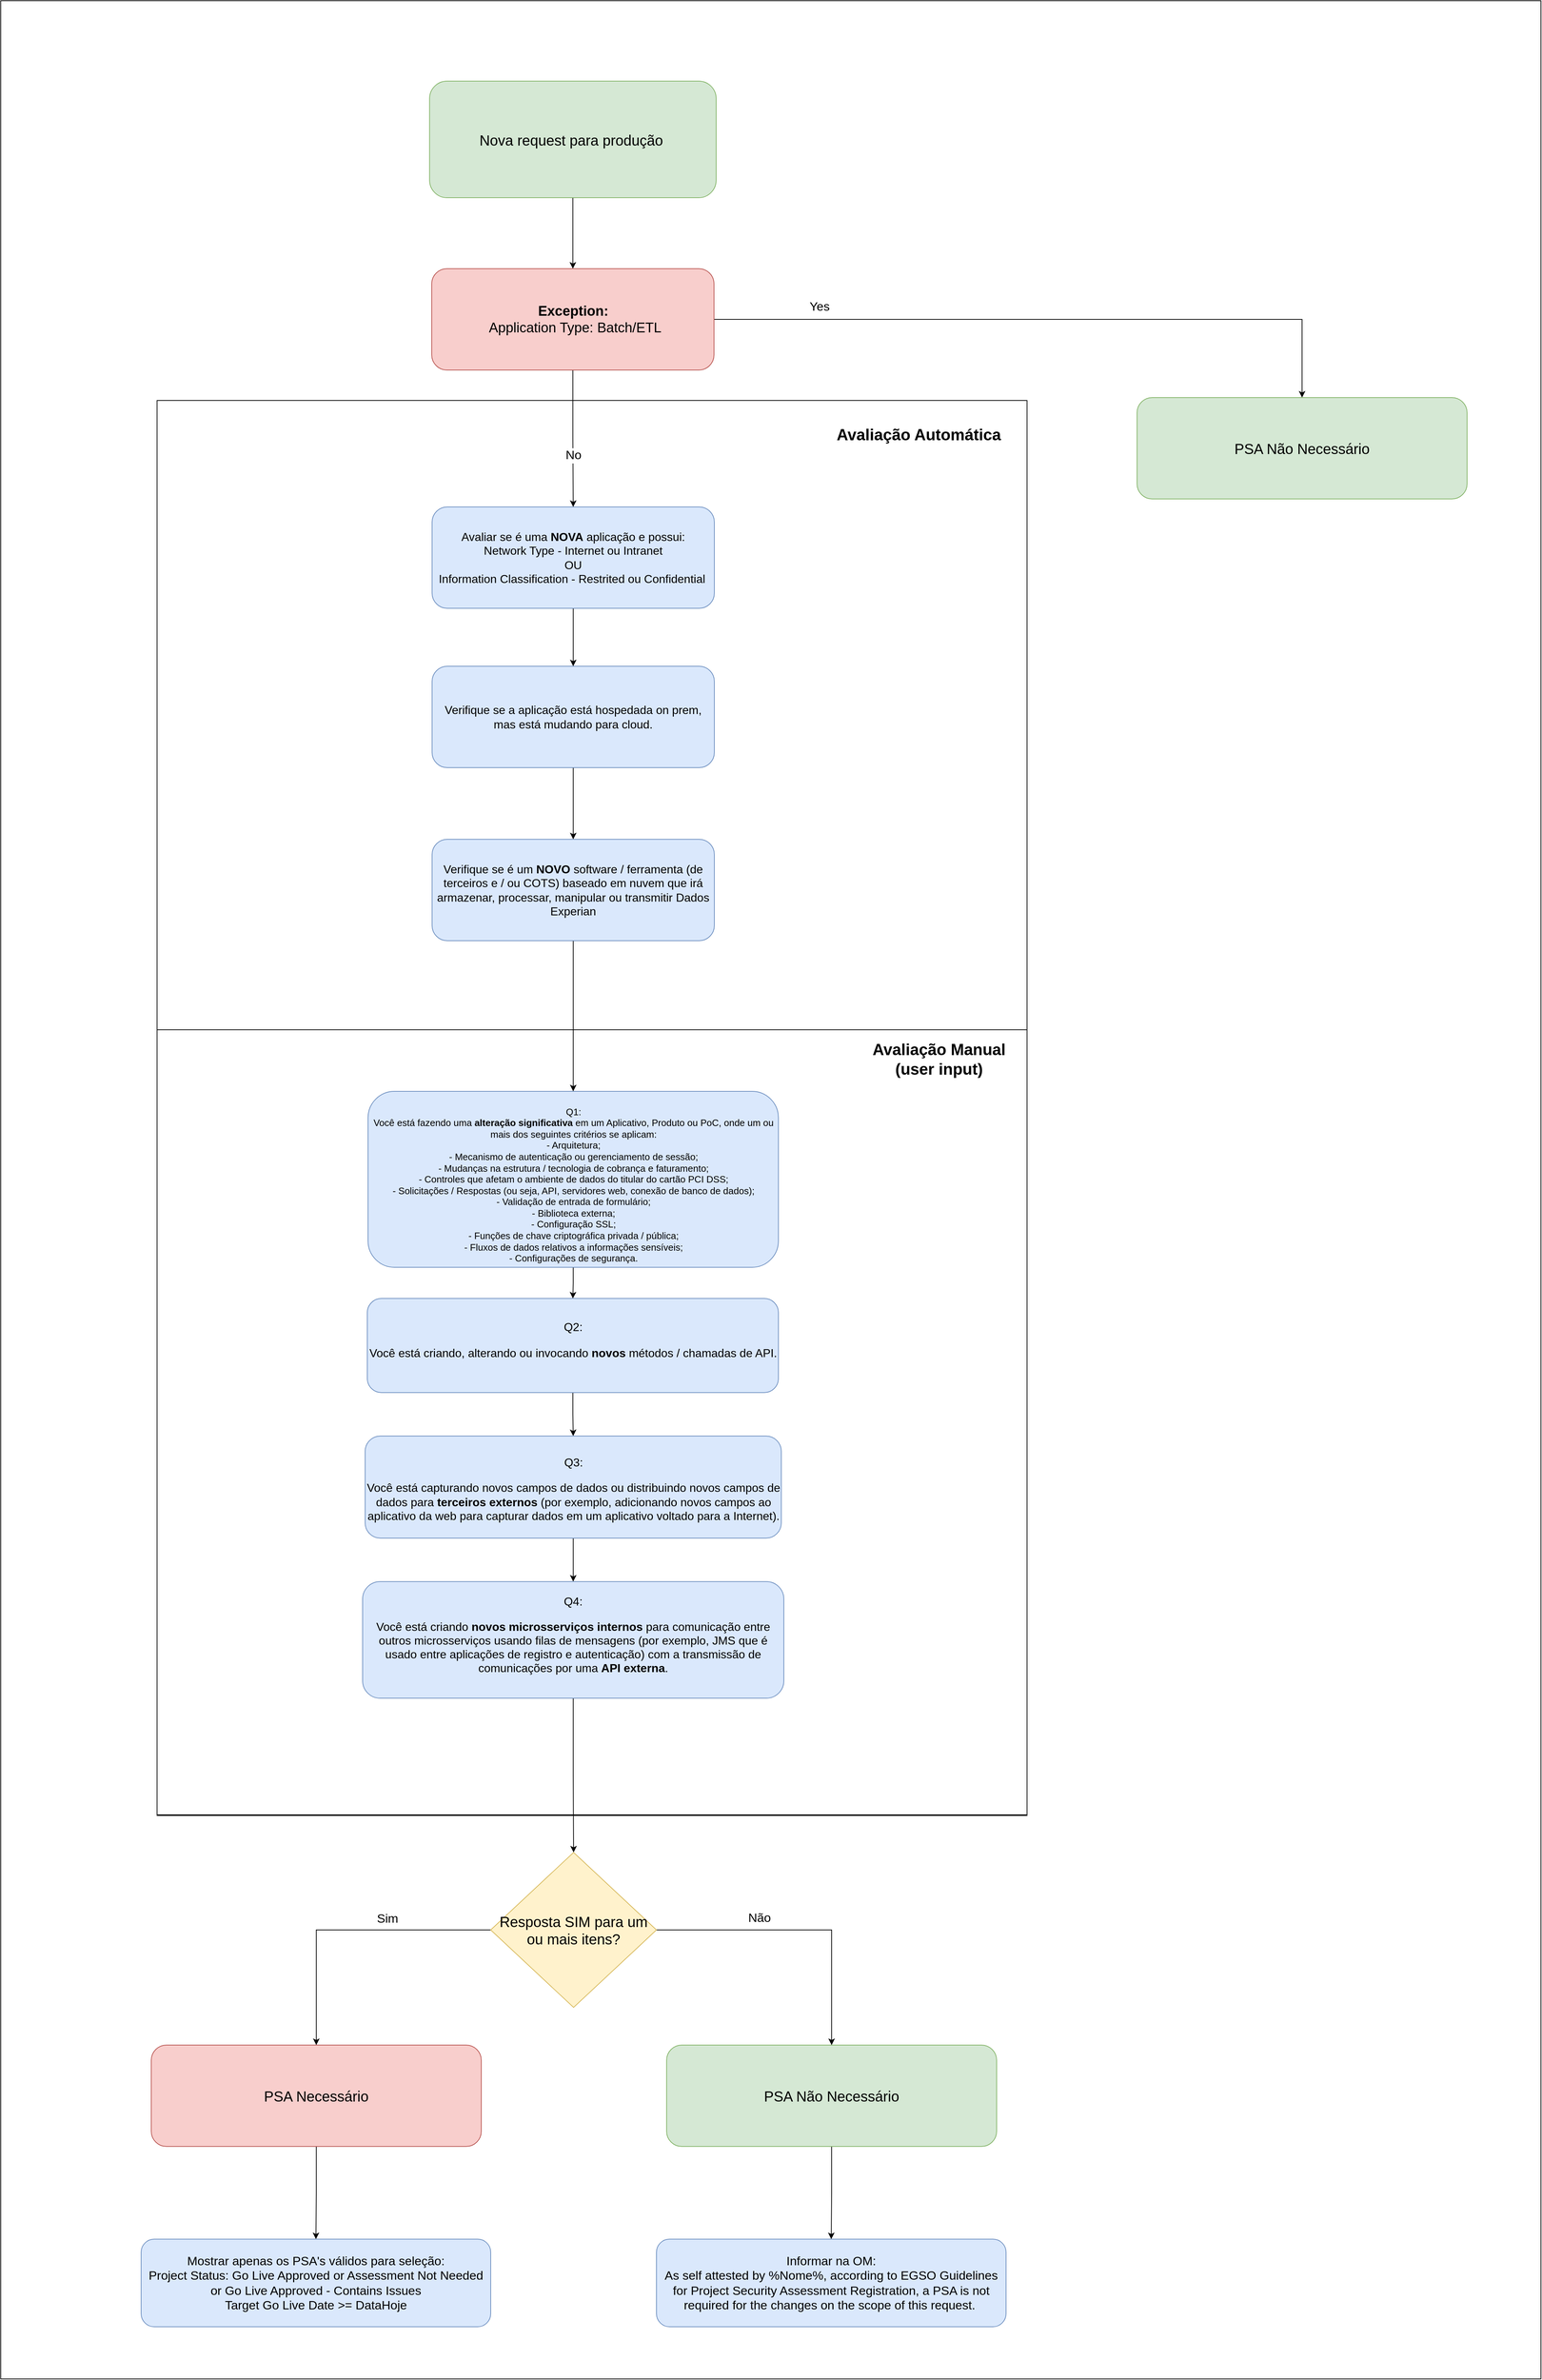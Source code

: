 <mxfile version="14.8.4" type="github">
  <diagram id="TiFRca5dtkU5tiBfq6bS" name="Page-1">
    <mxGraphModel dx="638" dy="2147" grid="0" gridSize="10" guides="1" tooltips="1" connect="1" arrows="1" fold="1" page="0" pageScale="1" pageWidth="827" pageHeight="1169" background="#ffffff" math="0" shadow="0">
      <root>
        <mxCell id="0" />
        <mxCell id="1" parent="0" />
        <mxCell id="o-300kW_6bfHOJuvoQkZ-1" value="" style="rounded=0;whiteSpace=wrap;html=1;fillColor=none;" parent="1" vertex="1">
          <mxGeometry x="434" y="-1366" width="2128" height="3284" as="geometry" />
        </mxCell>
        <mxCell id="hBUTBRrio8c5EA31uLLS-23" value="" style="rounded=0;whiteSpace=wrap;html=1;fillColor=none;" parent="1" vertex="1">
          <mxGeometry x="650" y="55" width="1202" height="1084" as="geometry" />
        </mxCell>
        <mxCell id="hBUTBRrio8c5EA31uLLS-21" value="" style="rounded=0;whiteSpace=wrap;html=1;fillColor=none;" parent="1" vertex="1">
          <mxGeometry x="650" y="-814" width="1202" height="1954" as="geometry" />
        </mxCell>
        <mxCell id="hBUTBRrio8c5EA31uLLS-9" style="edgeStyle=orthogonalEdgeStyle;rounded=0;orthogonalLoop=1;jettySize=auto;html=1;entryX=0.5;entryY=0;entryDx=0;entryDy=0;" parent="1" source="hBUTBRrio8c5EA31uLLS-1" target="hBUTBRrio8c5EA31uLLS-4" edge="1">
          <mxGeometry relative="1" as="geometry" />
        </mxCell>
        <mxCell id="hBUTBRrio8c5EA31uLLS-1" value="&lt;font&gt;&lt;br&gt;&lt;span style=&quot;font-size: 13px&quot;&gt;Q1:&lt;/span&gt;&lt;br&gt;&lt;span style=&quot;font-size: 13px&quot;&gt;Você está fazendo uma &lt;/span&gt;&lt;b style=&quot;font-size: 13px&quot;&gt;alteração significativa&lt;/b&gt;&lt;span style=&quot;font-size: 13px&quot;&gt; em um Aplicativo, Produto ou PoC, onde um ou mais dos seguintes critérios se aplicam:&lt;/span&gt;&lt;br&gt;&lt;div&gt;&lt;span style=&quot;font-size: 13px&quot;&gt;- Arquitetura;&lt;/span&gt;&lt;/div&gt;&lt;div&gt;&lt;span style=&quot;font-size: 13px&quot;&gt;- Mecanismo de autenticação ou gerenciamento de sessão;&lt;/span&gt;&lt;/div&gt;&lt;div&gt;&lt;span style=&quot;font-size: 13px&quot;&gt;- Mudanças na estrutura / tecnologia de cobrança e faturamento;&lt;/span&gt;&lt;/div&gt;&lt;div&gt;&lt;span style=&quot;font-size: 13px&quot;&gt;- Controles que afetam o ambiente de dados do titular do cartão PCI DSS;&lt;/span&gt;&lt;/div&gt;&lt;div&gt;&lt;span style=&quot;font-size: 13px&quot;&gt;- Solicitações / Respostas (ou seja, API, servidores web, conexão de banco de dados);&lt;/span&gt;&lt;/div&gt;&lt;div&gt;&lt;span style=&quot;font-size: 13px&quot;&gt;- Validação de entrada de formulário;&lt;/span&gt;&lt;/div&gt;&lt;div&gt;&lt;span style=&quot;font-size: 13px&quot;&gt;- Biblioteca externa;&lt;/span&gt;&lt;/div&gt;&lt;div&gt;&lt;span style=&quot;font-size: 13px&quot;&gt;- Configuração SSL;&lt;/span&gt;&lt;/div&gt;&lt;div&gt;&lt;span style=&quot;font-size: 13px&quot;&gt;- Funções de chave criptográfica privada / pública;&lt;/span&gt;&lt;/div&gt;&lt;div&gt;&lt;span style=&quot;font-size: 13px&quot;&gt;- Fluxos de dados relativos a informações sensíveis;&lt;/span&gt;&lt;/div&gt;&lt;div&gt;&lt;span style=&quot;font-size: 13px&quot;&gt;- Configurações de segurança.&lt;/span&gt;&lt;/div&gt;&lt;/font&gt;" style="rounded=1;whiteSpace=wrap;html=1;fillColor=#dae8fc;strokeColor=#6c8ebf;" parent="1" vertex="1">
          <mxGeometry x="941.5" y="140" width="567" height="243" as="geometry" />
        </mxCell>
        <mxCell id="hBUTBRrio8c5EA31uLLS-10" style="edgeStyle=orthogonalEdgeStyle;rounded=0;orthogonalLoop=1;jettySize=auto;html=1;entryX=0.5;entryY=0;entryDx=0;entryDy=0;" parent="1" source="hBUTBRrio8c5EA31uLLS-4" target="hBUTBRrio8c5EA31uLLS-5" edge="1">
          <mxGeometry relative="1" as="geometry" />
        </mxCell>
        <mxCell id="hBUTBRrio8c5EA31uLLS-4" value="&lt;font style=&quot;font-size: 16px&quot;&gt;Q2:&lt;br&gt;&lt;/font&gt;&lt;p class=&quot;MsoNormal&quot; style=&quot;font-size: 16px&quot;&gt;&lt;span lang=&quot;EN-US&quot;&gt;&lt;font style=&quot;font-size: 16px&quot;&gt;Você está criando, alterando ou invocando &lt;b&gt;novos&lt;/b&gt; métodos / chamadas de API.&lt;/font&gt;&lt;/span&gt;&lt;/p&gt;" style="rounded=1;whiteSpace=wrap;html=1;fillColor=#dae8fc;strokeColor=#6c8ebf;" parent="1" vertex="1">
          <mxGeometry x="940.5" y="426" width="568" height="130" as="geometry" />
        </mxCell>
        <mxCell id="hBUTBRrio8c5EA31uLLS-11" style="edgeStyle=orthogonalEdgeStyle;rounded=0;orthogonalLoop=1;jettySize=auto;html=1;" parent="1" source="hBUTBRrio8c5EA31uLLS-5" target="hBUTBRrio8c5EA31uLLS-6" edge="1">
          <mxGeometry relative="1" as="geometry" />
        </mxCell>
        <mxCell id="hBUTBRrio8c5EA31uLLS-5" value="&lt;p class=&quot;MsoNormal&quot; style=&quot;font-size: 16px&quot;&gt;&lt;font style=&quot;font-size: 16px&quot;&gt;Q3:&lt;/font&gt;&lt;/p&gt;&lt;p class=&quot;MsoNormal&quot;&gt;&lt;span style=&quot;font-size: 16px&quot;&gt;Você está capturando novos campos de dados ou distribuindo novos campos de dados para &lt;b&gt;terceiros externos&lt;/b&gt; (por exemplo, adicionando novos campos ao aplicativo da web para capturar dados em um aplicativo voltado para a Internet).&lt;/span&gt;&lt;br&gt;&lt;/p&gt;" style="rounded=1;whiteSpace=wrap;html=1;fillColor=#dae8fc;strokeColor=#6c8ebf;" parent="1" vertex="1">
          <mxGeometry x="937.5" y="616" width="575" height="141" as="geometry" />
        </mxCell>
        <mxCell id="hBUTBRrio8c5EA31uLLS-40" style="edgeStyle=orthogonalEdgeStyle;rounded=0;orthogonalLoop=1;jettySize=auto;html=1;entryX=0.5;entryY=0;entryDx=0;entryDy=0;" parent="1" source="hBUTBRrio8c5EA31uLLS-6" target="hBUTBRrio8c5EA31uLLS-39" edge="1">
          <mxGeometry relative="1" as="geometry" />
        </mxCell>
        <mxCell id="hBUTBRrio8c5EA31uLLS-6" value="&lt;font style=&quot;font-size: 16px&quot;&gt;Q4:&lt;br&gt;&lt;/font&gt;&lt;p class=&quot;MsoNormal&quot; style=&quot;font-size: 16px&quot;&gt;&lt;span lang=&quot;EN-US&quot;&gt;&lt;font style=&quot;font-size: 16px&quot;&gt;Você está criando&lt;b&gt; novos microsserviços internos&lt;/b&gt; para comunicação entre outros microsserviços usando filas de mensagens (por exemplo, JMS que é usado entre aplicações de registro e autenticação) com a transmissão de comunicações por uma &lt;b&gt;API externa&lt;/b&gt;.&lt;/font&gt;&lt;/span&gt;&lt;/p&gt;" style="rounded=1;whiteSpace=wrap;html=1;fillColor=#dae8fc;strokeColor=#6c8ebf;" parent="1" vertex="1">
          <mxGeometry x="934" y="817" width="582" height="161" as="geometry" />
        </mxCell>
        <mxCell id="hBUTBRrio8c5EA31uLLS-45" style="edgeStyle=orthogonalEdgeStyle;rounded=0;orthogonalLoop=1;jettySize=auto;html=1;entryX=0.5;entryY=0;entryDx=0;entryDy=0;fontSize=17;" parent="1" source="hBUTBRrio8c5EA31uLLS-12" target="hBUTBRrio8c5EA31uLLS-44" edge="1">
          <mxGeometry relative="1" as="geometry" />
        </mxCell>
        <mxCell id="hBUTBRrio8c5EA31uLLS-12" value="&lt;font style=&quot;font-size: 20px&quot;&gt;PSA Necessário&lt;/font&gt;" style="rounded=1;whiteSpace=wrap;html=1;fillColor=#f8cecc;strokeColor=#b85450;" parent="1" vertex="1">
          <mxGeometry x="642" y="1457" width="456" height="140" as="geometry" />
        </mxCell>
        <mxCell id="hBUTBRrio8c5EA31uLLS-53" style="edgeStyle=orthogonalEdgeStyle;rounded=0;orthogonalLoop=1;jettySize=auto;html=1;fontSize=17;" parent="1" source="hBUTBRrio8c5EA31uLLS-20" target="hBUTBRrio8c5EA31uLLS-49" edge="1">
          <mxGeometry relative="1" as="geometry" />
        </mxCell>
        <mxCell id="hBUTBRrio8c5EA31uLLS-20" value="&lt;font style=&quot;font-size: 20px&quot;&gt;Nova request para produção&amp;nbsp;&lt;/font&gt;" style="rounded=1;whiteSpace=wrap;html=1;fillColor=#d5e8d4;strokeColor=#82b366;" parent="1" vertex="1">
          <mxGeometry x="1026.5" y="-1255" width="396" height="161" as="geometry" />
        </mxCell>
        <mxCell id="hBUTBRrio8c5EA31uLLS-24" value="&lt;b&gt;&lt;font style=&quot;font-size: 22px&quot;&gt;Avaliação Manual&lt;br&gt;(user input)&lt;br&gt;&lt;/font&gt;&lt;/b&gt;" style="text;html=1;strokeColor=none;fillColor=none;align=center;verticalAlign=middle;whiteSpace=wrap;rounded=0;" parent="1" vertex="1">
          <mxGeometry x="1605" y="86" width="251" height="20" as="geometry" />
        </mxCell>
        <mxCell id="hBUTBRrio8c5EA31uLLS-25" value="&lt;b&gt;&lt;font style=&quot;font-size: 22px&quot;&gt;Avaliação Automática&lt;/font&gt;&lt;/b&gt;" style="text;html=1;strokeColor=none;fillColor=none;align=center;verticalAlign=middle;whiteSpace=wrap;rounded=0;" parent="1" vertex="1">
          <mxGeometry x="1577" y="-776" width="251" height="20" as="geometry" />
        </mxCell>
        <mxCell id="hBUTBRrio8c5EA31uLLS-35" style="edgeStyle=orthogonalEdgeStyle;rounded=0;orthogonalLoop=1;jettySize=auto;html=1;entryX=0.5;entryY=0;entryDx=0;entryDy=0;" parent="1" source="hBUTBRrio8c5EA31uLLS-26" target="hBUTBRrio8c5EA31uLLS-34" edge="1">
          <mxGeometry relative="1" as="geometry" />
        </mxCell>
        <mxCell id="hBUTBRrio8c5EA31uLLS-26" value="&lt;font style=&quot;font-size: 16px&quot;&gt;Verifique se a aplicação está hospedada on prem, mas está mudando para cloud.&lt;/font&gt;" style="rounded=1;whiteSpace=wrap;html=1;fillColor=#dae8fc;strokeColor=#6c8ebf;" parent="1" vertex="1">
          <mxGeometry x="1030" y="-447" width="390" height="140" as="geometry" />
        </mxCell>
        <mxCell id="hBUTBRrio8c5EA31uLLS-33" style="edgeStyle=orthogonalEdgeStyle;rounded=0;orthogonalLoop=1;jettySize=auto;html=1;entryX=0.5;entryY=0;entryDx=0;entryDy=0;" parent="1" source="hBUTBRrio8c5EA31uLLS-31" target="hBUTBRrio8c5EA31uLLS-26" edge="1">
          <mxGeometry relative="1" as="geometry" />
        </mxCell>
        <mxCell id="hBUTBRrio8c5EA31uLLS-31" value="&lt;font style=&quot;font-size: 16px&quot;&gt;Avaliar se é uma &lt;b&gt;NOVA&lt;/b&gt; aplicação e possui:&lt;br&gt;Network Type - Internet ou Intranet&lt;br&gt;OU&lt;br&gt;Information Classification - Restrited ou Confidential&lt;/font&gt;&amp;nbsp;" style="rounded=1;whiteSpace=wrap;html=1;fillColor=#dae8fc;strokeColor=#6c8ebf;" parent="1" vertex="1">
          <mxGeometry x="1030" y="-667" width="390" height="140" as="geometry" />
        </mxCell>
        <mxCell id="hBUTBRrio8c5EA31uLLS-36" style="edgeStyle=orthogonalEdgeStyle;rounded=0;orthogonalLoop=1;jettySize=auto;html=1;entryX=0.5;entryY=0;entryDx=0;entryDy=0;" parent="1" source="hBUTBRrio8c5EA31uLLS-34" target="hBUTBRrio8c5EA31uLLS-1" edge="1">
          <mxGeometry relative="1" as="geometry" />
        </mxCell>
        <mxCell id="hBUTBRrio8c5EA31uLLS-34" value="&lt;font face=&quot;calibri, sans-serif&quot;&gt;&lt;span style=&quot;font-size: 16px&quot;&gt;Verifique se é um &lt;b&gt;NOVO&lt;/b&gt; software / ferramenta (de terceiros e / ou COTS) baseado em nuvem que irá armazenar, processar, manipular ou transmitir Dados Experian&lt;/span&gt;&lt;/font&gt;" style="rounded=1;whiteSpace=wrap;html=1;fillColor=#dae8fc;strokeColor=#6c8ebf;" parent="1" vertex="1">
          <mxGeometry x="1030" y="-208" width="390" height="140" as="geometry" />
        </mxCell>
        <mxCell id="hBUTBRrio8c5EA31uLLS-47" style="edgeStyle=orthogonalEdgeStyle;rounded=0;orthogonalLoop=1;jettySize=auto;html=1;entryX=0.5;entryY=0;entryDx=0;entryDy=0;fontSize=17;" parent="1" source="hBUTBRrio8c5EA31uLLS-37" target="hBUTBRrio8c5EA31uLLS-46" edge="1">
          <mxGeometry relative="1" as="geometry" />
        </mxCell>
        <mxCell id="hBUTBRrio8c5EA31uLLS-37" value="&lt;font style=&quot;font-size: 20px&quot;&gt;PSA Não Necessário&lt;/font&gt;" style="rounded=1;whiteSpace=wrap;html=1;fillColor=#d5e8d4;strokeColor=#82b366;" parent="1" vertex="1">
          <mxGeometry x="1354" y="1457" width="456" height="140" as="geometry" />
        </mxCell>
        <mxCell id="hBUTBRrio8c5EA31uLLS-41" style="edgeStyle=orthogonalEdgeStyle;rounded=0;orthogonalLoop=1;jettySize=auto;html=1;entryX=0.5;entryY=0;entryDx=0;entryDy=0;" parent="1" source="hBUTBRrio8c5EA31uLLS-39" target="hBUTBRrio8c5EA31uLLS-12" edge="1">
          <mxGeometry relative="1" as="geometry" />
        </mxCell>
        <mxCell id="hBUTBRrio8c5EA31uLLS-43" value="Sim" style="edgeLabel;html=1;align=center;verticalAlign=middle;resizable=0;points=[];fontSize=17;" parent="hBUTBRrio8c5EA31uLLS-41" vertex="1" connectable="0">
          <mxGeometry x="-0.662" y="4" relative="1" as="geometry">
            <mxPoint x="-76" y="-19" as="offset" />
          </mxGeometry>
        </mxCell>
        <mxCell id="hBUTBRrio8c5EA31uLLS-42" value="Não" style="edgeStyle=orthogonalEdgeStyle;rounded=0;orthogonalLoop=1;jettySize=auto;html=1;entryX=0.5;entryY=0;entryDx=0;entryDy=0;fontSize=17;" parent="1" source="hBUTBRrio8c5EA31uLLS-39" target="hBUTBRrio8c5EA31uLLS-37" edge="1">
          <mxGeometry x="-0.292" y="16" relative="1" as="geometry">
            <mxPoint as="offset" />
          </mxGeometry>
        </mxCell>
        <mxCell id="hBUTBRrio8c5EA31uLLS-39" value="&lt;font style=&quot;font-size: 20px&quot;&gt;Resposta SIM para um ou mais itens?&lt;/font&gt;" style="rhombus;whiteSpace=wrap;html=1;fillColor=#fff2cc;strokeColor=#d6b656;" parent="1" vertex="1">
          <mxGeometry x="1111" y="1191" width="229" height="214" as="geometry" />
        </mxCell>
        <mxCell id="hBUTBRrio8c5EA31uLLS-44" value="&lt;font style=&quot;font-size: 17px&quot;&gt;Mostrar apenas os PSA&#39;s válidos para seleção:&lt;br&gt;Project Status: Go Live Approved or Assessment Not Needed or Go Live Approved - Contains Issues&lt;br&gt;Target Go Live Date &amp;gt;= DataHoje&lt;/font&gt;" style="rounded=1;whiteSpace=wrap;html=1;fontSize=17;fillColor=#dae8fc;strokeColor=#6c8ebf;" parent="1" vertex="1">
          <mxGeometry x="628" y="1725" width="483" height="121" as="geometry" />
        </mxCell>
        <mxCell id="hBUTBRrio8c5EA31uLLS-46" value="Informar na OM:&lt;br&gt;As self attested by %Nome%, according to&amp;nbsp;EGSO Guidelines for Project Security Assessment Registration, a PSA is not required for the changes on the scope of this request.&amp;nbsp;" style="rounded=1;whiteSpace=wrap;html=1;fontSize=17;fillColor=#dae8fc;strokeColor=#6c8ebf;" parent="1" vertex="1">
          <mxGeometry x="1340" y="1725" width="483" height="121" as="geometry" />
        </mxCell>
        <mxCell id="hBUTBRrio8c5EA31uLLS-52" value="No" style="edgeStyle=orthogonalEdgeStyle;rounded=0;orthogonalLoop=1;jettySize=auto;html=1;entryX=0.5;entryY=0;entryDx=0;entryDy=0;fontSize=17;" parent="1" source="hBUTBRrio8c5EA31uLLS-49" target="hBUTBRrio8c5EA31uLLS-31" edge="1">
          <mxGeometry x="-0.003" y="-22" relative="1" as="geometry">
            <mxPoint y="1" as="offset" />
          </mxGeometry>
        </mxCell>
        <mxCell id="hBUTBRrio8c5EA31uLLS-54" style="edgeStyle=orthogonalEdgeStyle;rounded=0;orthogonalLoop=1;jettySize=auto;html=1;fontSize=17;entryX=0.5;entryY=0;entryDx=0;entryDy=0;" parent="1" source="hBUTBRrio8c5EA31uLLS-49" target="hBUTBRrio8c5EA31uLLS-55" edge="1">
          <mxGeometry relative="1" as="geometry">
            <mxPoint x="1980" y="-893" as="targetPoint" />
          </mxGeometry>
        </mxCell>
        <mxCell id="hBUTBRrio8c5EA31uLLS-56" value="Yes" style="edgeLabel;html=1;align=center;verticalAlign=middle;resizable=0;points=[];fontSize=17;" parent="hBUTBRrio8c5EA31uLLS-54" vertex="1" connectable="0">
          <mxGeometry x="-0.744" y="2" relative="1" as="geometry">
            <mxPoint x="27" y="-15" as="offset" />
          </mxGeometry>
        </mxCell>
        <mxCell id="hBUTBRrio8c5EA31uLLS-49" value="&lt;font style=&quot;font-size: 19px&quot;&gt;&lt;b&gt;Exception:&lt;br&gt;&lt;/b&gt;&amp;nbsp;Application Type: Batch/ETL&lt;/font&gt;" style="rounded=1;whiteSpace=wrap;html=1;fillColor=#f8cecc;strokeColor=#b85450;" parent="1" vertex="1">
          <mxGeometry x="1029.5" y="-996" width="390" height="140" as="geometry" />
        </mxCell>
        <mxCell id="hBUTBRrio8c5EA31uLLS-55" value="&lt;font style=&quot;font-size: 20px&quot;&gt;PSA Não Necessário&lt;/font&gt;" style="rounded=1;whiteSpace=wrap;html=1;fillColor=#d5e8d4;strokeColor=#82b366;" parent="1" vertex="1">
          <mxGeometry x="2004" y="-818" width="456" height="140" as="geometry" />
        </mxCell>
      </root>
    </mxGraphModel>
  </diagram>
</mxfile>
